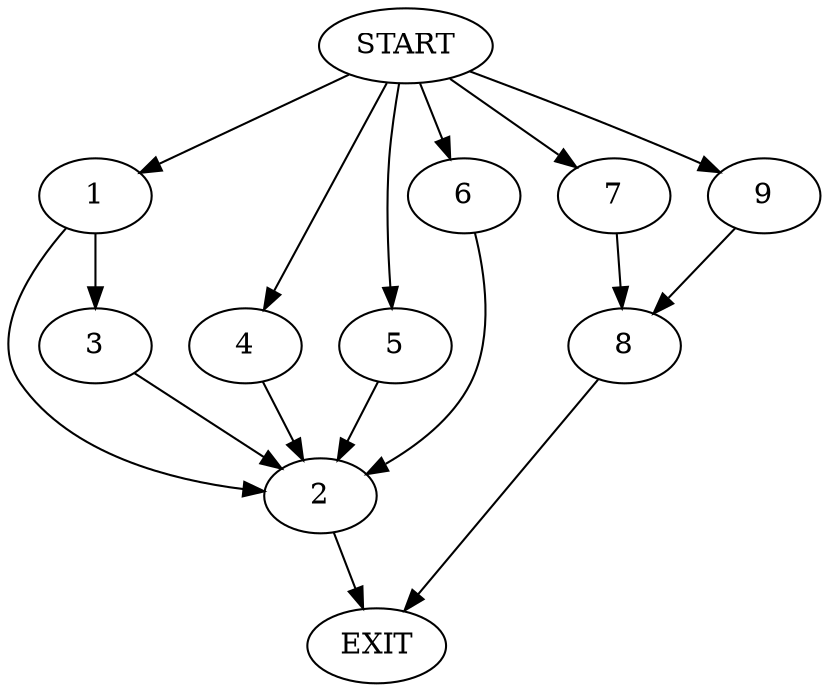 digraph {
0 [label="START"]
10 [label="EXIT"]
0 -> 1
1 -> 2
1 -> 3
3 -> 2
2 -> 10
0 -> 4
4 -> 2
0 -> 5
5 -> 2
0 -> 6
6 -> 2
0 -> 7
7 -> 8
8 -> 10
0 -> 9
9 -> 8
}
